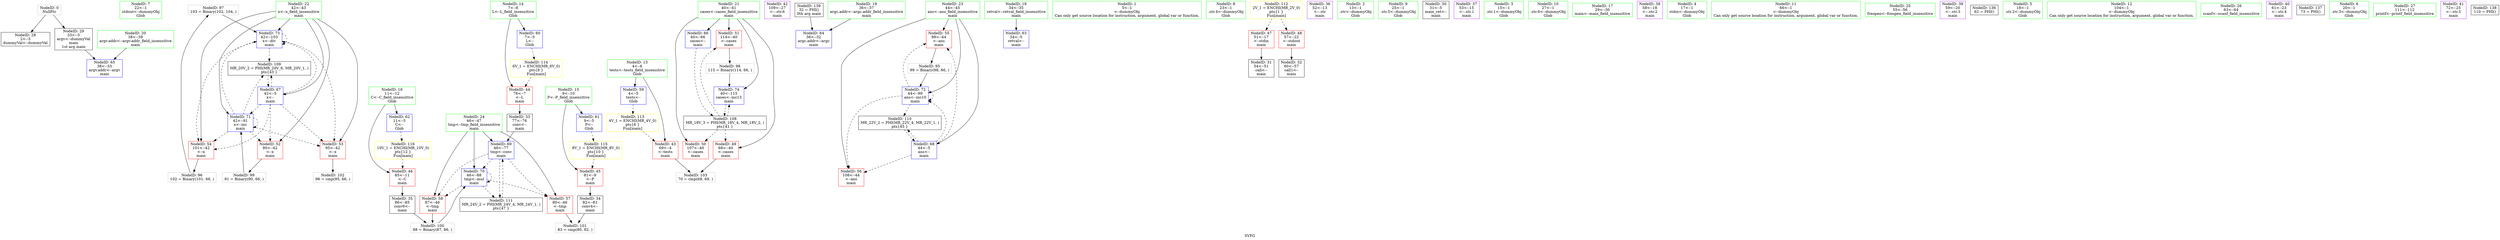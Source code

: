 digraph "SVFG" {
	label="SVFG";

	Node0x5562e0ff33f0 [shape=record,color=grey,label="{NodeID: 0\nNullPtr}"];
	Node0x5562e0ff33f0 -> Node0x5562e1007b10[style=solid];
	Node0x5562e0ff33f0 -> Node0x5562e1007c10[style=solid];
	Node0x5562e10061d0 [shape=record,color=green,label="{NodeID: 7\n22\<--1\nstdout\<--dummyObj\nGlob }"];
	Node0x5562e1008dc0 [shape=record,color=grey,label="{NodeID: 97\n103 = Binary(102, 104, )\n}"];
	Node0x5562e1008dc0 -> Node0x5562e100b0b0[style=solid];
	Node0x5562e1006f00 [shape=record,color=green,label="{NodeID: 14\n7\<--8\nL\<--L_field_insensitive\nGlob }"];
	Node0x5562e1006f00 -> Node0x5562e1008840[style=solid];
	Node0x5562e1006f00 -> Node0x5562e100a590[style=solid];
	Node0x5562e10074d0 [shape=record,color=green,label="{NodeID: 21\n40\<--41\ncases\<--cases_field_insensitive\nmain\n}"];
	Node0x5562e10074d0 -> Node0x5562e1009c70[style=solid];
	Node0x5562e10074d0 -> Node0x5562e1009d40[style=solid];
	Node0x5562e10074d0 -> Node0x5562e1009e10[style=solid];
	Node0x5562e10074d0 -> Node0x5562e100ab00[style=solid];
	Node0x5562e10074d0 -> Node0x5562e100b180[style=solid];
	Node0x5562e1012e60 [shape=record,color=black,label="{NodeID: 111\nMR_24V_2 = PHI(MR_24V_4, MR_24V_1, )\npts\{47 \}\n}"];
	Node0x5562e1012e60 -> Node0x5562e100ad70[style=dashed];
	Node0x5562e1007b10 [shape=record,color=black,label="{NodeID: 28\n2\<--3\ndummyVal\<--dummyVal\n}"];
	Node0x5562e10080f0 [shape=record,color=black,label="{NodeID: 35\n86\<--85\nconv6\<--\nmain\n}"];
	Node0x5562e10080f0 -> Node0x5562e1009240[style=solid];
	Node0x5562e10086a0 [shape=record,color=purple,label="{NodeID: 42\n109\<--27\n\<--.str.6\nmain\n}"];
	Node0x5562e1009c70 [shape=record,color=red,label="{NodeID: 49\n68\<--40\n\<--cases\nmain\n}"];
	Node0x5562e1009c70 -> Node0x5562e100d9d0[style=solid];
	Node0x5562e101aa50 [shape=record,color=black,label="{NodeID: 139\n32 = PHI()\n0th arg main }"];
	Node0x5562e101aa50 -> Node0x5562e100a960[style=solid];
	Node0x5562e100a220 [shape=record,color=red,label="{NodeID: 56\n108\<--44\n\<--ans\nmain\n}"];
	Node0x5562e100a890 [shape=record,color=blue,label="{NodeID: 63\n34\<--5\nretval\<--\nmain\n}"];
	Node0x5562e100ae40 [shape=record,color=blue,label="{NodeID: 70\n46\<--88\ntmp\<--mul\nmain\n}"];
	Node0x5562e100ae40 -> Node0x5562e100a2f0[style=dashed];
	Node0x5562e100ae40 -> Node0x5562e100a3c0[style=dashed];
	Node0x5562e100ae40 -> Node0x5562e100ae40[style=dashed];
	Node0x5562e100ae40 -> Node0x5562e1012e60[style=dashed];
	Node0x5562e0ff3700 [shape=record,color=green,label="{NodeID: 1\n5\<--1\n\<--dummyObj\nCan only get source location for instruction, argument, global var or function.}"];
	Node0x5562e0ff3480 [shape=record,color=green,label="{NodeID: 8\n23\<--1\n.str.4\<--dummyObj\nGlob }"];
	Node0x5562e1008f40 [shape=record,color=grey,label="{NodeID: 98\n115 = Binary(114, 66, )\n}"];
	Node0x5562e1008f40 -> Node0x5562e100b180[style=solid];
	Node0x5562e1006f90 [shape=record,color=green,label="{NodeID: 15\n9\<--10\nP\<--P_field_insensitive\nGlob }"];
	Node0x5562e1006f90 -> Node0x5562e1008910[style=solid];
	Node0x5562e1006f90 -> Node0x5562e100a690[style=solid];
	Node0x5562e10075a0 [shape=record,color=green,label="{NodeID: 22\n42\<--43\nx\<--x_field_insensitive\nmain\n}"];
	Node0x5562e10075a0 -> Node0x5562e1009ee0[style=solid];
	Node0x5562e10075a0 -> Node0x5562e1009fb0[style=solid];
	Node0x5562e10075a0 -> Node0x5562e100a080[style=solid];
	Node0x5562e10075a0 -> Node0x5562e100abd0[style=solid];
	Node0x5562e10075a0 -> Node0x5562e100af10[style=solid];
	Node0x5562e10075a0 -> Node0x5562e100b0b0[style=solid];
	Node0x5562e1013360 [shape=record,color=yellow,style=double,label="{NodeID: 112\n2V_1 = ENCHI(MR_2V_0)\npts\{1 \}\nFun[main]}"];
	Node0x5562e1013360 -> Node0x5562e1008ab0[style=dashed];
	Node0x5562e1013360 -> Node0x5562e1009ba0[style=dashed];
	Node0x5562e1007c10 [shape=record,color=black,label="{NodeID: 29\n33\<--3\nargv\<--dummyVal\nmain\n1st arg main }"];
	Node0x5562e1007c10 -> Node0x5562e100aa30[style=solid];
	Node0x5562e10081c0 [shape=record,color=purple,label="{NodeID: 36\n52\<--13\n\<--.str\nmain\n}"];
	Node0x5562e1008770 [shape=record,color=red,label="{NodeID: 43\n69\<--4\n\<--tests\nmain\n}"];
	Node0x5562e1008770 -> Node0x5562e100d9d0[style=solid];
	Node0x5562e1009d40 [shape=record,color=red,label="{NodeID: 50\n107\<--40\n\<--cases\nmain\n}"];
	Node0x5562e100a2f0 [shape=record,color=red,label="{NodeID: 57\n80\<--46\n\<--tmp\nmain\n}"];
	Node0x5562e100a2f0 -> Node0x5562e100d6d0[style=solid];
	Node0x5562e100a960 [shape=record,color=blue,label="{NodeID: 64\n36\<--32\nargc.addr\<--argc\nmain\n}"];
	Node0x5562e100af10 [shape=record,color=blue,label="{NodeID: 71\n42\<--91\nx\<--inc\nmain\n}"];
	Node0x5562e100af10 -> Node0x5562e1009ee0[style=dashed];
	Node0x5562e100af10 -> Node0x5562e1009fb0[style=dashed];
	Node0x5562e100af10 -> Node0x5562e100a080[style=dashed];
	Node0x5562e100af10 -> Node0x5562e100af10[style=dashed];
	Node0x5562e100af10 -> Node0x5562e100b0b0[style=dashed];
	Node0x5562e100af10 -> Node0x5562e1012460[style=dashed];
	Node0x5562e0ff27e0 [shape=record,color=green,label="{NodeID: 2\n13\<--1\n.str\<--dummyObj\nGlob }"];
	Node0x5562e0ff3510 [shape=record,color=green,label="{NodeID: 9\n25\<--1\n.str.5\<--dummyObj\nGlob }"];
	Node0x5562e10090c0 [shape=record,color=grey,label="{NodeID: 99\n91 = Binary(90, 66, )\n}"];
	Node0x5562e10090c0 -> Node0x5562e100af10[style=solid];
	Node0x5562e1007060 [shape=record,color=green,label="{NodeID: 16\n11\<--12\nC\<--C_field_insensitive\nGlob }"];
	Node0x5562e1007060 -> Node0x5562e10089e0[style=solid];
	Node0x5562e1007060 -> Node0x5562e100a790[style=solid];
	Node0x5562e1007670 [shape=record,color=green,label="{NodeID: 23\n44\<--45\nans\<--ans_field_insensitive\nmain\n}"];
	Node0x5562e1007670 -> Node0x5562e100a150[style=solid];
	Node0x5562e1007670 -> Node0x5562e100a220[style=solid];
	Node0x5562e1007670 -> Node0x5562e100aca0[style=solid];
	Node0x5562e1007670 -> Node0x5562e100afe0[style=solid];
	Node0x5562e1013e80 [shape=record,color=yellow,style=double,label="{NodeID: 113\n4V_1 = ENCHI(MR_4V_0)\npts\{6 \}\nFun[main]}"];
	Node0x5562e1013e80 -> Node0x5562e1008770[style=dashed];
	Node0x5562e1007ce0 [shape=record,color=black,label="{NodeID: 30\n31\<--5\nmain_ret\<--\nmain\n}"];
	Node0x5562e1008290 [shape=record,color=purple,label="{NodeID: 37\n53\<--15\n\<--.str.1\nmain\n}"];
	Node0x5562e1008840 [shape=record,color=red,label="{NodeID: 44\n76\<--7\n\<--L\nmain\n}"];
	Node0x5562e1008840 -> Node0x5562e1007f50[style=solid];
	Node0x5562e1009e10 [shape=record,color=red,label="{NodeID: 51\n114\<--40\n\<--cases\nmain\n}"];
	Node0x5562e1009e10 -> Node0x5562e1008f40[style=solid];
	Node0x5562e100a3c0 [shape=record,color=red,label="{NodeID: 58\n87\<--46\n\<--tmp\nmain\n}"];
	Node0x5562e100a3c0 -> Node0x5562e1009240[style=solid];
	Node0x5562e100aa30 [shape=record,color=blue,label="{NodeID: 65\n38\<--33\nargv.addr\<--argv\nmain\n}"];
	Node0x5562e100afe0 [shape=record,color=blue,label="{NodeID: 72\n44\<--99\nans\<--inc10\nmain\n}"];
	Node0x5562e100afe0 -> Node0x5562e100a150[style=dashed];
	Node0x5562e100afe0 -> Node0x5562e100a220[style=dashed];
	Node0x5562e100afe0 -> Node0x5562e100afe0[style=dashed];
	Node0x5562e100afe0 -> Node0x5562e1012960[style=dashed];
	Node0x5562e0ff26c0 [shape=record,color=green,label="{NodeID: 3\n15\<--1\n.str.1\<--dummyObj\nGlob }"];
	Node0x5562e0ff35a0 [shape=record,color=green,label="{NodeID: 10\n27\<--1\n.str.6\<--dummyObj\nGlob }"];
	Node0x5562e1009240 [shape=record,color=grey,label="{NodeID: 100\n88 = Binary(87, 86, )\n}"];
	Node0x5562e1009240 -> Node0x5562e100ae40[style=solid];
	Node0x5562e1007160 [shape=record,color=green,label="{NodeID: 17\n29\<--30\nmain\<--main_field_insensitive\n}"];
	Node0x5562e1007740 [shape=record,color=green,label="{NodeID: 24\n46\<--47\ntmp\<--tmp_field_insensitive\nmain\n}"];
	Node0x5562e1007740 -> Node0x5562e100a2f0[style=solid];
	Node0x5562e1007740 -> Node0x5562e100a3c0[style=solid];
	Node0x5562e1007740 -> Node0x5562e100ad70[style=solid];
	Node0x5562e1007740 -> Node0x5562e100ae40[style=solid];
	Node0x5562e1013f60 [shape=record,color=yellow,style=double,label="{NodeID: 114\n6V_1 = ENCHI(MR_6V_0)\npts\{8 \}\nFun[main]}"];
	Node0x5562e1013f60 -> Node0x5562e1008840[style=dashed];
	Node0x5562e1007db0 [shape=record,color=black,label="{NodeID: 31\n54\<--51\ncall\<--\nmain\n}"];
	Node0x5562e1008360 [shape=record,color=purple,label="{NodeID: 38\n58\<--18\n\<--.str.2\nmain\n}"];
	Node0x5562e1008910 [shape=record,color=red,label="{NodeID: 45\n81\<--9\n\<--P\nmain\n}"];
	Node0x5562e1008910 -> Node0x5562e1008020[style=solid];
	Node0x5562e1009ee0 [shape=record,color=red,label="{NodeID: 52\n90\<--42\n\<--x\nmain\n}"];
	Node0x5562e1009ee0 -> Node0x5562e10090c0[style=solid];
	Node0x5562e100a490 [shape=record,color=blue,label="{NodeID: 59\n4\<--5\ntests\<--\nGlob }"];
	Node0x5562e100a490 -> Node0x5562e1013e80[style=dashed];
	Node0x5562e100ab00 [shape=record,color=blue,label="{NodeID: 66\n40\<--66\ncases\<--\nmain\n}"];
	Node0x5562e100ab00 -> Node0x5562e1011f60[style=dashed];
	Node0x5562e100b0b0 [shape=record,color=blue,label="{NodeID: 73\n42\<--103\nx\<--div\nmain\n}"];
	Node0x5562e100b0b0 -> Node0x5562e1009fb0[style=dashed];
	Node0x5562e100b0b0 -> Node0x5562e100a080[style=dashed];
	Node0x5562e100b0b0 -> Node0x5562e100b0b0[style=dashed];
	Node0x5562e100b0b0 -> Node0x5562e1012460[style=dashed];
	Node0x5562e0ff22b0 [shape=record,color=green,label="{NodeID: 4\n17\<--1\nstdin\<--dummyObj\nGlob }"];
	Node0x5562e1006480 [shape=record,color=green,label="{NodeID: 11\n66\<--1\n\<--dummyObj\nCan only get source location for instruction, argument, global var or function.}"];
	Node0x5562e100d6d0 [shape=record,color=grey,label="{NodeID: 101\n83 = cmp(80, 82, )\n}"];
	Node0x5562e1007260 [shape=record,color=green,label="{NodeID: 18\n34\<--35\nretval\<--retval_field_insensitive\nmain\n}"];
	Node0x5562e1007260 -> Node0x5562e100a890[style=solid];
	Node0x5562e1011f60 [shape=record,color=black,label="{NodeID: 108\nMR_18V_3 = PHI(MR_18V_4, MR_18V_2, )\npts\{41 \}\n}"];
	Node0x5562e1011f60 -> Node0x5562e1009c70[style=dashed];
	Node0x5562e1011f60 -> Node0x5562e1009d40[style=dashed];
	Node0x5562e1011f60 -> Node0x5562e1009e10[style=dashed];
	Node0x5562e1011f60 -> Node0x5562e100b180[style=dashed];
	Node0x5562e1007810 [shape=record,color=green,label="{NodeID: 25\n55\<--56\nfreopen\<--freopen_field_insensitive\n}"];
	Node0x5562e1014040 [shape=record,color=yellow,style=double,label="{NodeID: 115\n8V_1 = ENCHI(MR_8V_0)\npts\{10 \}\nFun[main]}"];
	Node0x5562e1014040 -> Node0x5562e1008910[style=dashed];
	Node0x5562e1007e80 [shape=record,color=black,label="{NodeID: 32\n60\<--57\ncall1\<--\nmain\n}"];
	Node0x5562e1008430 [shape=record,color=purple,label="{NodeID: 39\n59\<--20\n\<--.str.3\nmain\n}"];
	Node0x5562e10089e0 [shape=record,color=red,label="{NodeID: 46\n85\<--11\n\<--C\nmain\n}"];
	Node0x5562e10089e0 -> Node0x5562e10080f0[style=solid];
	Node0x5562e101a750 [shape=record,color=black,label="{NodeID: 136\n62 = PHI()\n}"];
	Node0x5562e1009fb0 [shape=record,color=red,label="{NodeID: 53\n95\<--42\n\<--x\nmain\n}"];
	Node0x5562e1009fb0 -> Node0x5562e100d850[style=solid];
	Node0x5562e100a590 [shape=record,color=blue,label="{NodeID: 60\n7\<--5\nL\<--\nGlob }"];
	Node0x5562e100a590 -> Node0x5562e1013f60[style=dashed];
	Node0x5562e100abd0 [shape=record,color=blue,label="{NodeID: 67\n42\<--5\nx\<--\nmain\n}"];
	Node0x5562e100abd0 -> Node0x5562e1009ee0[style=dashed];
	Node0x5562e100abd0 -> Node0x5562e1009fb0[style=dashed];
	Node0x5562e100abd0 -> Node0x5562e100a080[style=dashed];
	Node0x5562e100abd0 -> Node0x5562e100af10[style=dashed];
	Node0x5562e100abd0 -> Node0x5562e100b0b0[style=dashed];
	Node0x5562e100abd0 -> Node0x5562e1012460[style=dashed];
	Node0x5562e100b180 [shape=record,color=blue,label="{NodeID: 74\n40\<--115\ncases\<--inc13\nmain\n}"];
	Node0x5562e100b180 -> Node0x5562e1011f60[style=dashed];
	Node0x5562e0ff2160 [shape=record,color=green,label="{NodeID: 5\n18\<--1\n.str.2\<--dummyObj\nGlob }"];
	Node0x5562e100c5c0 [shape=record,color=grey,label="{NodeID: 95\n99 = Binary(98, 66, )\n}"];
	Node0x5562e100c5c0 -> Node0x5562e100afe0[style=solid];
	Node0x5562e1006550 [shape=record,color=green,label="{NodeID: 12\n104\<--1\n\<--dummyObj\nCan only get source location for instruction, argument, global var or function.}"];
	Node0x5562e100d850 [shape=record,color=grey,label="{NodeID: 102\n96 = cmp(95, 66, )\n}"];
	Node0x5562e1007330 [shape=record,color=green,label="{NodeID: 19\n36\<--37\nargc.addr\<--argc.addr_field_insensitive\nmain\n}"];
	Node0x5562e1007330 -> Node0x5562e100a960[style=solid];
	Node0x5562e1012460 [shape=record,color=black,label="{NodeID: 109\nMR_20V_2 = PHI(MR_20V_6, MR_20V_1, )\npts\{43 \}\n}"];
	Node0x5562e1012460 -> Node0x5562e100abd0[style=dashed];
	Node0x5562e1007910 [shape=record,color=green,label="{NodeID: 26\n63\<--64\nscanf\<--scanf_field_insensitive\n}"];
	Node0x5562e1014120 [shape=record,color=yellow,style=double,label="{NodeID: 116\n10V_1 = ENCHI(MR_10V_0)\npts\{12 \}\nFun[main]}"];
	Node0x5562e1014120 -> Node0x5562e10089e0[style=dashed];
	Node0x5562e1007f50 [shape=record,color=black,label="{NodeID: 33\n77\<--76\nconv\<--\nmain\n}"];
	Node0x5562e1007f50 -> Node0x5562e100ad70[style=solid];
	Node0x5562e1008500 [shape=record,color=purple,label="{NodeID: 40\n61\<--23\n\<--.str.4\nmain\n}"];
	Node0x5562e1008ab0 [shape=record,color=red,label="{NodeID: 47\n51\<--17\n\<--stdin\nmain\n}"];
	Node0x5562e1008ab0 -> Node0x5562e1007db0[style=solid];
	Node0x5562e101a850 [shape=record,color=black,label="{NodeID: 137\n73 = PHI()\n}"];
	Node0x5562e100a080 [shape=record,color=red,label="{NodeID: 54\n101\<--42\n\<--x\nmain\n}"];
	Node0x5562e100a080 -> Node0x5562e1008c40[style=solid];
	Node0x5562e100a690 [shape=record,color=blue,label="{NodeID: 61\n9\<--5\nP\<--\nGlob }"];
	Node0x5562e100a690 -> Node0x5562e1014040[style=dashed];
	Node0x5562e100aca0 [shape=record,color=blue,label="{NodeID: 68\n44\<--5\nans\<--\nmain\n}"];
	Node0x5562e100aca0 -> Node0x5562e100a150[style=dashed];
	Node0x5562e100aca0 -> Node0x5562e100a220[style=dashed];
	Node0x5562e100aca0 -> Node0x5562e100afe0[style=dashed];
	Node0x5562e100aca0 -> Node0x5562e1012960[style=dashed];
	Node0x5562e1006140 [shape=record,color=green,label="{NodeID: 6\n20\<--1\n.str.3\<--dummyObj\nGlob }"];
	Node0x5562e1008c40 [shape=record,color=grey,label="{NodeID: 96\n102 = Binary(101, 66, )\n}"];
	Node0x5562e1008c40 -> Node0x5562e1008dc0[style=solid];
	Node0x5562e1006e70 [shape=record,color=green,label="{NodeID: 13\n4\<--6\ntests\<--tests_field_insensitive\nGlob }"];
	Node0x5562e1006e70 -> Node0x5562e1008770[style=solid];
	Node0x5562e1006e70 -> Node0x5562e100a490[style=solid];
	Node0x5562e100d9d0 [shape=record,color=grey,label="{NodeID: 103\n70 = cmp(68, 69, )\n}"];
	Node0x5562e1007400 [shape=record,color=green,label="{NodeID: 20\n38\<--39\nargv.addr\<--argv.addr_field_insensitive\nmain\n}"];
	Node0x5562e1007400 -> Node0x5562e100aa30[style=solid];
	Node0x5562e1012960 [shape=record,color=black,label="{NodeID: 110\nMR_22V_2 = PHI(MR_22V_4, MR_22V_1, )\npts\{45 \}\n}"];
	Node0x5562e1012960 -> Node0x5562e100aca0[style=dashed];
	Node0x5562e1007a10 [shape=record,color=green,label="{NodeID: 27\n111\<--112\nprintf\<--printf_field_insensitive\n}"];
	Node0x5562e1008020 [shape=record,color=black,label="{NodeID: 34\n82\<--81\nconv4\<--\nmain\n}"];
	Node0x5562e1008020 -> Node0x5562e100d6d0[style=solid];
	Node0x5562e10085d0 [shape=record,color=purple,label="{NodeID: 41\n72\<--25\n\<--.str.5\nmain\n}"];
	Node0x5562e1009ba0 [shape=record,color=red,label="{NodeID: 48\n57\<--22\n\<--stdout\nmain\n}"];
	Node0x5562e1009ba0 -> Node0x5562e1007e80[style=solid];
	Node0x5562e101a950 [shape=record,color=black,label="{NodeID: 138\n110 = PHI()\n}"];
	Node0x5562e100a150 [shape=record,color=red,label="{NodeID: 55\n98\<--44\n\<--ans\nmain\n}"];
	Node0x5562e100a150 -> Node0x5562e100c5c0[style=solid];
	Node0x5562e100a790 [shape=record,color=blue,label="{NodeID: 62\n11\<--5\nC\<--\nGlob }"];
	Node0x5562e100a790 -> Node0x5562e1014120[style=dashed];
	Node0x5562e100ad70 [shape=record,color=blue,label="{NodeID: 69\n46\<--77\ntmp\<--conv\nmain\n}"];
	Node0x5562e100ad70 -> Node0x5562e100a2f0[style=dashed];
	Node0x5562e100ad70 -> Node0x5562e100a3c0[style=dashed];
	Node0x5562e100ad70 -> Node0x5562e100ae40[style=dashed];
	Node0x5562e100ad70 -> Node0x5562e1012e60[style=dashed];
}
